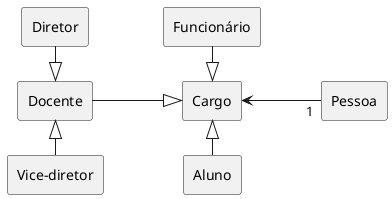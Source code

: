 @startuml
rectangle "Diretor" as di
rectangle "Funcionário" as fu
rectangle "Docente" as do
rectangle "Cargo" as ca
rectangle "Pessoa" as pe
rectangle "Vice-diretor" as vi
rectangle "Aluno" as al
left to right direction
di -right-|> do
vi -left-|> do
do --|> ca
fu -right-|> ca
al -left-|> ca
ca <--"1" pe
@enduml